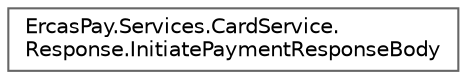 digraph "Graphical Class Hierarchy"
{
 // LATEX_PDF_SIZE
  bgcolor="transparent";
  edge [fontname=Helvetica,fontsize=10,labelfontname=Helvetica,labelfontsize=10];
  node [fontname=Helvetica,fontsize=10,shape=box,height=0.2,width=0.4];
  rankdir="LR";
  Node0 [id="Node000000",label="ErcasPay.Services.CardService.\lResponse.InitiatePaymentResponseBody",height=0.2,width=0.4,color="grey40", fillcolor="white", style="filled",URL="$classErcasPay_1_1Services_1_1CardService_1_1Response_1_1InitiatePaymentResponseBody.html",tooltip="Card payment initiation API response body."];
}
